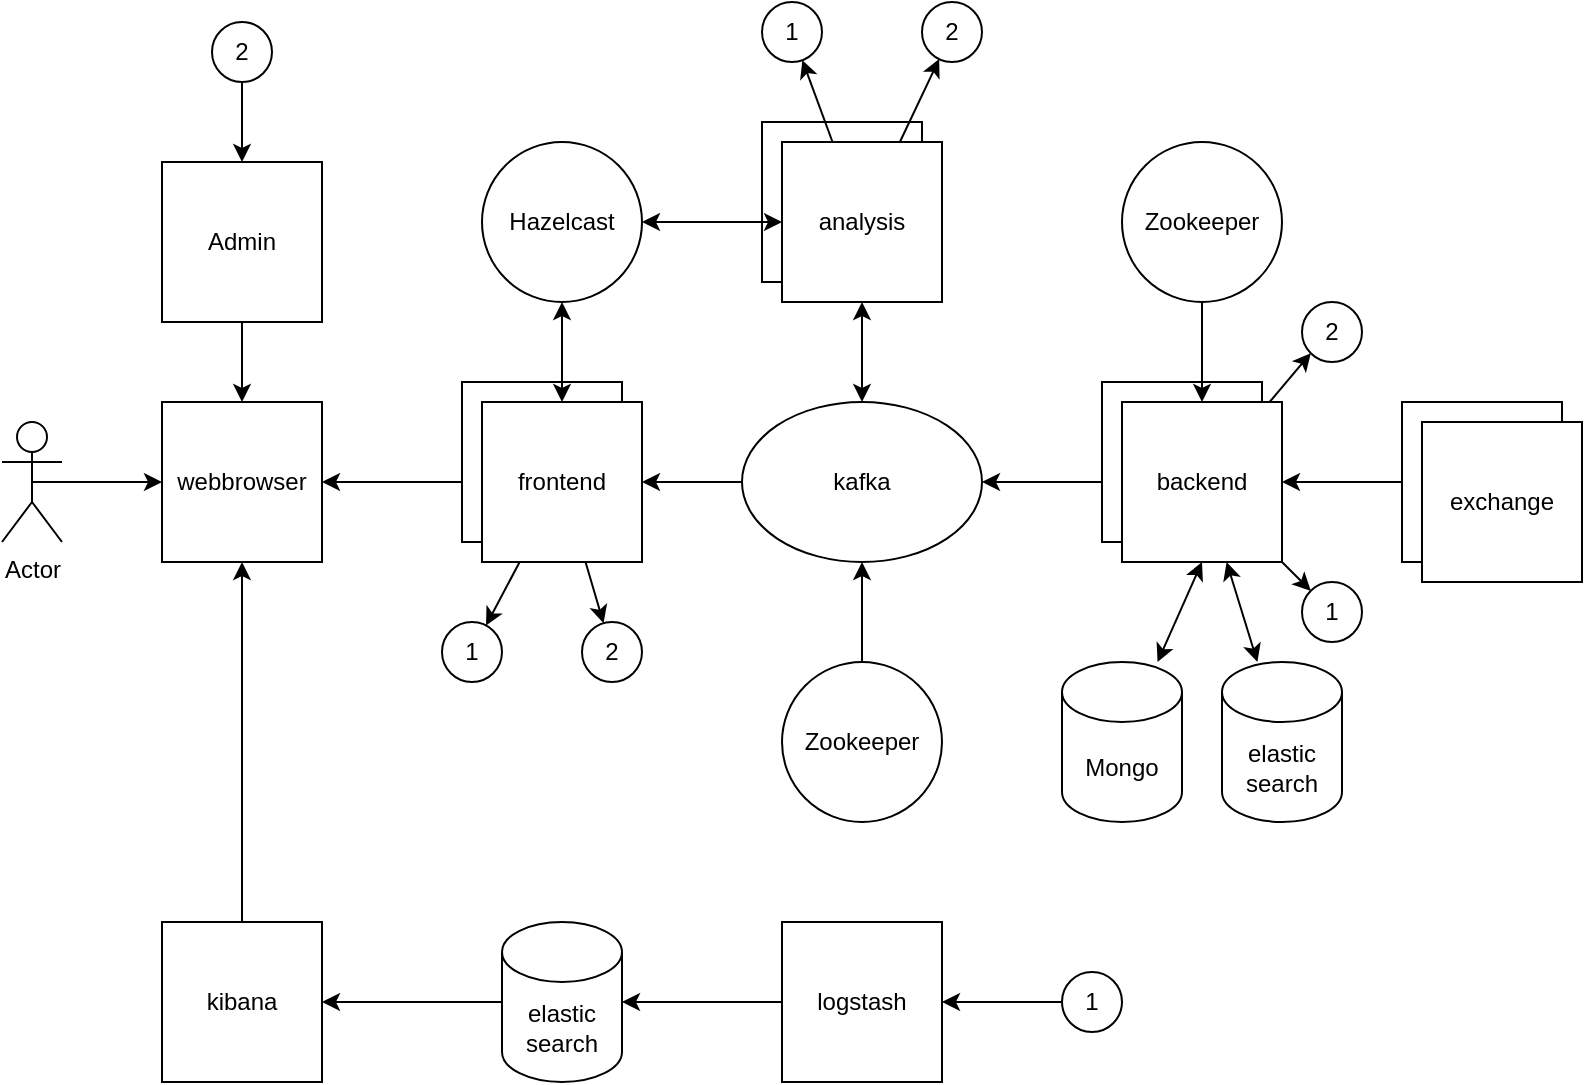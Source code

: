 <mxfile version="15.8.7" type="device"><diagram id="34T_Yz2YJa8vLVd8XFbz" name="Page-1"><mxGraphModel dx="1102" dy="865" grid="1" gridSize="10" guides="0" tooltips="1" connect="1" arrows="1" fold="1" page="1" pageScale="1" pageWidth="850" pageHeight="1100" math="0" shadow="0"><root><mxCell id="0"/><mxCell id="1" parent="0"/><mxCell id="iUZyDrRQLLnS7EouF_Ar-3" style="edgeStyle=orthogonalEdgeStyle;rounded=0;orthogonalLoop=1;jettySize=auto;html=1;exitX=0;exitY=0.5;exitDx=0;exitDy=0;" parent="1" source="iUZyDrRQLLnS7EouF_Ar-1" target="iUZyDrRQLLnS7EouF_Ar-2" edge="1"><mxGeometry relative="1" as="geometry"/></mxCell><mxCell id="iUZyDrRQLLnS7EouF_Ar-5" style="rounded=0;orthogonalLoop=1;jettySize=auto;html=1;entryX=1;entryY=0.5;entryDx=0;entryDy=0;" parent="1" source="1tseM5IJT17kpUIayv3F-1" target="iUZyDrRQLLnS7EouF_Ar-4" edge="1"><mxGeometry relative="1" as="geometry"><mxPoint x="320" y="260" as="targetPoint"/></mxGeometry></mxCell><mxCell id="iUZyDrRQLLnS7EouF_Ar-4" value="webbrowser" style="whiteSpace=wrap;html=1;aspect=fixed;" parent="1" vertex="1"><mxGeometry x="110" y="220" width="80" height="80" as="geometry"/></mxCell><mxCell id="1tseM5IJT17kpUIayv3F-4" style="rounded=0;orthogonalLoop=1;jettySize=auto;html=1;" parent="1" source="1tseM5IJT17kpUIayv3F-2" target="1tseM5IJT17kpUIayv3F-1" edge="1"><mxGeometry relative="1" as="geometry"/></mxCell><mxCell id="1tseM5IJT17kpUIayv3F-2" value="kafka" style="ellipse;whiteSpace=wrap;html=1;" parent="1" vertex="1"><mxGeometry x="400" y="220" width="120" height="80" as="geometry"/></mxCell><mxCell id="jabSdXuokaDdU0HSXxAP-1" value="Mongo" style="shape=cylinder3;whiteSpace=wrap;html=1;boundedLbl=1;backgroundOutline=1;size=15;" parent="1" vertex="1"><mxGeometry x="560" y="350" width="60" height="80" as="geometry"/></mxCell><mxCell id="9pk9rQzst_VwdIqVccUU-5" value="" style="endArrow=classic;startArrow=classic;html=1;entryX=0.5;entryY=1;entryDx=0;entryDy=0;" parent="1" source="1tseM5IJT17kpUIayv3F-2" target="9pk9rQzst_VwdIqVccUU-3" edge="1"><mxGeometry width="50" height="50" relative="1" as="geometry"><mxPoint x="380" y="530" as="sourcePoint"/><mxPoint x="400" y="170" as="targetPoint"/></mxGeometry></mxCell><mxCell id="9pk9rQzst_VwdIqVccUU-6" value="" style="endArrow=classic;startArrow=classic;html=1;entryX=0;entryY=0.5;entryDx=0;entryDy=0;exitX=1;exitY=0.5;exitDx=0;exitDy=0;" parent="1" source="1tseM5IJT17kpUIayv3F-2" target="iUZyDrRQLLnS7EouF_Ar-2" edge="1"><mxGeometry width="50" height="50" relative="1" as="geometry"><mxPoint x="470" y="270" as="sourcePoint"/><mxPoint x="430" y="400" as="targetPoint"/></mxGeometry></mxCell><mxCell id="9pk9rQzst_VwdIqVccUU-7" value="" style="endArrow=classic;startArrow=classic;html=1;entryX=0.5;entryY=1;entryDx=0;entryDy=0;" parent="1" source="jabSdXuokaDdU0HSXxAP-1" target="iUZyDrRQLLnS7EouF_Ar-2" edge="1"><mxGeometry width="50" height="50" relative="1" as="geometry"><mxPoint x="460" y="430" as="sourcePoint"/><mxPoint x="570" y="305" as="targetPoint"/></mxGeometry></mxCell><mxCell id="NLThGt6cEEwXZVyaHXvN-14" style="edgeStyle=orthogonalEdgeStyle;rounded=0;orthogonalLoop=1;jettySize=auto;html=1;" parent="1" target="iUZyDrRQLLnS7EouF_Ar-2" edge="1"><mxGeometry relative="1" as="geometry"/></mxCell><mxCell id="tFeq7uVVwApmIkW0RBKL-6" style="rounded=0;orthogonalLoop=1;jettySize=auto;html=1;entryX=0.5;entryY=1;entryDx=0;entryDy=0;" parent="1" source="j8fyZmwTRtO8QNkPv_7G-7" target="1tseM5IJT17kpUIayv3F-2" edge="1"><mxGeometry relative="1" as="geometry"><mxPoint x="460" y="350" as="sourcePoint"/></mxGeometry></mxCell><mxCell id="NLThGt6cEEwXZVyaHXvN-17" value="Hazelcast" style="ellipse;whiteSpace=wrap;html=1;aspect=fixed;" parent="1" vertex="1"><mxGeometry x="270" y="90" width="80" height="80" as="geometry"/></mxCell><mxCell id="j8fyZmwTRtO8QNkPv_7G-1" value="" style="group" parent="1" vertex="1" connectable="0"><mxGeometry x="260" y="210" width="90" height="90" as="geometry"/></mxCell><mxCell id="OnVjleB6Meg0vesnJqWY-5" value="" style="group" parent="j8fyZmwTRtO8QNkPv_7G-1" vertex="1" connectable="0"><mxGeometry width="90" height="90" as="geometry"/></mxCell><mxCell id="NLThGt6cEEwXZVyaHXvN-13" value="frontend" style="whiteSpace=wrap;html=1;aspect=fixed;" parent="OnVjleB6Meg0vesnJqWY-5" vertex="1"><mxGeometry width="80" height="80" as="geometry"/></mxCell><mxCell id="1tseM5IJT17kpUIayv3F-1" value="frontend" style="whiteSpace=wrap;html=1;aspect=fixed;" parent="OnVjleB6Meg0vesnJqWY-5" vertex="1"><mxGeometry x="10" y="10" width="80" height="80" as="geometry"/></mxCell><mxCell id="j8fyZmwTRtO8QNkPv_7G-4" value="" style="group" parent="1" vertex="1" connectable="0"><mxGeometry x="580" y="210" width="90" height="90" as="geometry"/></mxCell><mxCell id="OnVjleB6Meg0vesnJqWY-3" value="" style="group" parent="j8fyZmwTRtO8QNkPv_7G-4" vertex="1" connectable="0"><mxGeometry width="90" height="90" as="geometry"/></mxCell><mxCell id="9pk9rQzst_VwdIqVccUU-8" value="backend" style="whiteSpace=wrap;html=1;aspect=fixed;" parent="OnVjleB6Meg0vesnJqWY-3" vertex="1"><mxGeometry width="80" height="80" as="geometry"/></mxCell><mxCell id="iUZyDrRQLLnS7EouF_Ar-2" value="backend" style="whiteSpace=wrap;html=1;aspect=fixed;" parent="OnVjleB6Meg0vesnJqWY-3" vertex="1"><mxGeometry x="10" y="10" width="80" height="80" as="geometry"/></mxCell><mxCell id="j8fyZmwTRtO8QNkPv_7G-7" value="&lt;span&gt;Zookeeper&lt;/span&gt;" style="ellipse;whiteSpace=wrap;html=1;aspect=fixed;" parent="1" vertex="1"><mxGeometry x="420" y="350" width="80" height="80" as="geometry"/></mxCell><mxCell id="j8fyZmwTRtO8QNkPv_7G-8" value="&lt;span&gt;Zookeeper&lt;/span&gt;" style="ellipse;whiteSpace=wrap;html=1;aspect=fixed;" parent="1" vertex="1"><mxGeometry x="590" y="90" width="80" height="80" as="geometry"/></mxCell><mxCell id="SWOhJmtqAIK0mpPQKgki-10" style="edgeStyle=none;rounded=0;orthogonalLoop=1;jettySize=auto;html=1;entryX=0.5;entryY=1;entryDx=0;entryDy=0;" parent="1" source="SWOhJmtqAIK0mpPQKgki-1" target="iUZyDrRQLLnS7EouF_Ar-4" edge="1"><mxGeometry relative="1" as="geometry"/></mxCell><mxCell id="SWOhJmtqAIK0mpPQKgki-1" value="kibana" style="whiteSpace=wrap;html=1;aspect=fixed;" parent="1" vertex="1"><mxGeometry x="110" y="480" width="80" height="80" as="geometry"/></mxCell><mxCell id="SWOhJmtqAIK0mpPQKgki-6" style="edgeStyle=orthogonalEdgeStyle;rounded=0;orthogonalLoop=1;jettySize=auto;html=1;" parent="1" source="SWOhJmtqAIK0mpPQKgki-2" target="SWOhJmtqAIK0mpPQKgki-1" edge="1"><mxGeometry relative="1" as="geometry"/></mxCell><mxCell id="SWOhJmtqAIK0mpPQKgki-2" value="elastic&lt;br&gt;search" style="shape=cylinder3;whiteSpace=wrap;html=1;boundedLbl=1;backgroundOutline=1;size=15;" parent="1" vertex="1"><mxGeometry x="280" y="480" width="60" height="80" as="geometry"/></mxCell><mxCell id="SWOhJmtqAIK0mpPQKgki-5" style="edgeStyle=orthogonalEdgeStyle;rounded=0;orthogonalLoop=1;jettySize=auto;html=1;" parent="1" source="SWOhJmtqAIK0mpPQKgki-3" target="SWOhJmtqAIK0mpPQKgki-2" edge="1"><mxGeometry relative="1" as="geometry"/></mxCell><mxCell id="SWOhJmtqAIK0mpPQKgki-3" value="logstash" style="whiteSpace=wrap;html=1;aspect=fixed;" parent="1" vertex="1"><mxGeometry x="420" y="480" width="80" height="80" as="geometry"/></mxCell><mxCell id="OnVjleB6Meg0vesnJqWY-2" value="" style="group" parent="1" vertex="1" connectable="0"><mxGeometry x="730" y="220" width="90" height="90" as="geometry"/></mxCell><mxCell id="iUZyDrRQLLnS7EouF_Ar-1" value="exchange" style="whiteSpace=wrap;html=1;aspect=fixed;" parent="OnVjleB6Meg0vesnJqWY-2" vertex="1"><mxGeometry width="80" height="80" as="geometry"/></mxCell><mxCell id="7tfRTSEL55fCUmd2Qxid-1" value="exchange" style="whiteSpace=wrap;html=1;aspect=fixed;" parent="OnVjleB6Meg0vesnJqWY-2" vertex="1"><mxGeometry x="10" y="10" width="80" height="80" as="geometry"/></mxCell><mxCell id="OnVjleB6Meg0vesnJqWY-4" value="" style="group" parent="1" vertex="1" connectable="0"><mxGeometry x="410" y="80" width="90" height="90" as="geometry"/></mxCell><mxCell id="OnVjleB6Meg0vesnJqWY-1" value="analysis" style="whiteSpace=wrap;html=1;aspect=fixed;" parent="OnVjleB6Meg0vesnJqWY-4" vertex="1"><mxGeometry width="80" height="80" as="geometry"/></mxCell><mxCell id="9pk9rQzst_VwdIqVccUU-3" value="analysis" style="whiteSpace=wrap;html=1;aspect=fixed;" parent="OnVjleB6Meg0vesnJqWY-4" vertex="1"><mxGeometry x="10" y="10" width="80" height="80" as="geometry"/></mxCell><mxCell id="OnVjleB6Meg0vesnJqWY-6" value="1" style="ellipse;whiteSpace=wrap;html=1;aspect=fixed;" parent="1" vertex="1"><mxGeometry x="410" y="20" width="30" height="30" as="geometry"/></mxCell><mxCell id="OnVjleB6Meg0vesnJqWY-8" style="rounded=0;orthogonalLoop=1;jettySize=auto;html=1;exitX=0;exitY=0.5;exitDx=0;exitDy=0;" parent="1" source="OnVjleB6Meg0vesnJqWY-7" target="SWOhJmtqAIK0mpPQKgki-3" edge="1"><mxGeometry relative="1" as="geometry"/></mxCell><mxCell id="OnVjleB6Meg0vesnJqWY-7" value="1" style="ellipse;whiteSpace=wrap;html=1;aspect=fixed;" parent="1" vertex="1"><mxGeometry x="560" y="505" width="30" height="30" as="geometry"/></mxCell><mxCell id="OnVjleB6Meg0vesnJqWY-9" value="1" style="ellipse;whiteSpace=wrap;html=1;aspect=fixed;" parent="1" vertex="1"><mxGeometry x="250" y="330" width="30" height="30" as="geometry"/></mxCell><mxCell id="OnVjleB6Meg0vesnJqWY-10" value="1" style="ellipse;whiteSpace=wrap;html=1;aspect=fixed;" parent="1" vertex="1"><mxGeometry x="680" y="310" width="30" height="30" as="geometry"/></mxCell><mxCell id="OnVjleB6Meg0vesnJqWY-11" style="edgeStyle=none;rounded=0;orthogonalLoop=1;jettySize=auto;html=1;exitX=1;exitY=1;exitDx=0;exitDy=0;entryX=0;entryY=0;entryDx=0;entryDy=0;" parent="1" source="iUZyDrRQLLnS7EouF_Ar-2" target="OnVjleB6Meg0vesnJqWY-10" edge="1"><mxGeometry relative="1" as="geometry"/></mxCell><mxCell id="OnVjleB6Meg0vesnJqWY-15" style="edgeStyle=none;rounded=0;orthogonalLoop=1;jettySize=auto;html=1;" parent="1" source="9pk9rQzst_VwdIqVccUU-3" target="OnVjleB6Meg0vesnJqWY-6" edge="1"><mxGeometry relative="1" as="geometry"/></mxCell><mxCell id="OnVjleB6Meg0vesnJqWY-16" style="edgeStyle=none;rounded=0;orthogonalLoop=1;jettySize=auto;html=1;" parent="1" source="1tseM5IJT17kpUIayv3F-1" target="OnVjleB6Meg0vesnJqWY-9" edge="1"><mxGeometry relative="1" as="geometry"/></mxCell><mxCell id="3rkTav7I2V7o2PJZxrVL-2" style="edgeStyle=orthogonalEdgeStyle;rounded=0;orthogonalLoop=1;jettySize=auto;html=1;" parent="1" source="3rkTav7I2V7o2PJZxrVL-1" target="iUZyDrRQLLnS7EouF_Ar-4" edge="1"><mxGeometry relative="1" as="geometry"/></mxCell><mxCell id="3rkTav7I2V7o2PJZxrVL-1" value="Admin" style="whiteSpace=wrap;html=1;aspect=fixed;" parent="1" vertex="1"><mxGeometry x="110" y="100" width="80" height="80" as="geometry"/></mxCell><mxCell id="3rkTav7I2V7o2PJZxrVL-3" value="2" style="ellipse;whiteSpace=wrap;html=1;aspect=fixed;" parent="1" vertex="1"><mxGeometry x="320" y="330" width="30" height="30" as="geometry"/></mxCell><mxCell id="3rkTav7I2V7o2PJZxrVL-4" value="2" style="ellipse;whiteSpace=wrap;html=1;aspect=fixed;" parent="1" vertex="1"><mxGeometry x="490" y="20" width="30" height="30" as="geometry"/></mxCell><mxCell id="3rkTav7I2V7o2PJZxrVL-5" value="2" style="ellipse;whiteSpace=wrap;html=1;aspect=fixed;" parent="1" vertex="1"><mxGeometry x="680" y="170" width="30" height="30" as="geometry"/></mxCell><mxCell id="3rkTav7I2V7o2PJZxrVL-8" style="rounded=0;orthogonalLoop=1;jettySize=auto;html=1;" parent="1" source="3rkTav7I2V7o2PJZxrVL-6" target="3rkTav7I2V7o2PJZxrVL-1" edge="1"><mxGeometry relative="1" as="geometry"/></mxCell><mxCell id="3rkTav7I2V7o2PJZxrVL-6" value="2" style="ellipse;whiteSpace=wrap;html=1;aspect=fixed;direction=south;" parent="1" vertex="1"><mxGeometry x="135" y="30" width="30" height="30" as="geometry"/></mxCell><mxCell id="3rkTav7I2V7o2PJZxrVL-10" style="edgeStyle=none;rounded=0;orthogonalLoop=1;jettySize=auto;html=1;" parent="1" source="9pk9rQzst_VwdIqVccUU-3" target="3rkTav7I2V7o2PJZxrVL-4" edge="1"><mxGeometry relative="1" as="geometry"/></mxCell><mxCell id="3rkTav7I2V7o2PJZxrVL-11" style="edgeStyle=none;rounded=0;orthogonalLoop=1;jettySize=auto;html=1;" parent="1" source="1tseM5IJT17kpUIayv3F-1" target="3rkTav7I2V7o2PJZxrVL-3" edge="1"><mxGeometry relative="1" as="geometry"/></mxCell><mxCell id="3rkTav7I2V7o2PJZxrVL-12" style="edgeStyle=none;rounded=0;orthogonalLoop=1;jettySize=auto;html=1;entryX=0;entryY=1;entryDx=0;entryDy=0;" parent="1" source="iUZyDrRQLLnS7EouF_Ar-2" target="3rkTav7I2V7o2PJZxrVL-5" edge="1"><mxGeometry relative="1" as="geometry"/></mxCell><mxCell id="oVrr9CmfAgPakJB57wRa-2" style="rounded=0;orthogonalLoop=1;jettySize=auto;html=1;exitX=0.5;exitY=0.5;exitDx=0;exitDy=0;exitPerimeter=0;" parent="1" source="oVrr9CmfAgPakJB57wRa-1" target="iUZyDrRQLLnS7EouF_Ar-4" edge="1"><mxGeometry relative="1" as="geometry"/></mxCell><mxCell id="oVrr9CmfAgPakJB57wRa-1" value="Actor" style="shape=umlActor;verticalLabelPosition=bottom;verticalAlign=top;html=1;outlineConnect=0;" parent="1" vertex="1"><mxGeometry x="30" y="230" width="30" height="60" as="geometry"/></mxCell><mxCell id="FXX6otCpzWXGs4AG3Ije-2" value="elastic&lt;br&gt;search" style="shape=cylinder3;whiteSpace=wrap;html=1;boundedLbl=1;backgroundOutline=1;size=15;" parent="1" vertex="1"><mxGeometry x="640" y="350" width="60" height="80" as="geometry"/></mxCell><mxCell id="FXX6otCpzWXGs4AG3Ije-3" value="" style="endArrow=classic;startArrow=classic;html=1;" parent="1" source="FXX6otCpzWXGs4AG3Ije-2" target="iUZyDrRQLLnS7EouF_Ar-2" edge="1"><mxGeometry width="50" height="50" relative="1" as="geometry"><mxPoint x="617.778" y="360" as="sourcePoint"/><mxPoint x="640" y="310" as="targetPoint"/></mxGeometry></mxCell><mxCell id="xjaq3gTnxT43j9_IF3NX-4" style="edgeStyle=none;rounded=0;orthogonalLoop=1;jettySize=auto;html=1;startArrow=classic;startFill=1;" edge="1" parent="1" source="9pk9rQzst_VwdIqVccUU-3" target="NLThGt6cEEwXZVyaHXvN-17"><mxGeometry relative="1" as="geometry"/></mxCell><mxCell id="NLThGt6cEEwXZVyaHXvN-20" value="" style="endArrow=classic;startArrow=classic;html=1;" parent="1" source="NLThGt6cEEwXZVyaHXvN-17" target="1tseM5IJT17kpUIayv3F-1" edge="1"><mxGeometry width="50" height="50" relative="1" as="geometry"><mxPoint x="90" y="460" as="sourcePoint"/><mxPoint x="270" y="190" as="targetPoint"/></mxGeometry></mxCell><mxCell id="NLThGt6cEEwXZVyaHXvN-16" style="rounded=0;orthogonalLoop=1;jettySize=auto;html=1;" parent="1" source="j8fyZmwTRtO8QNkPv_7G-8" target="iUZyDrRQLLnS7EouF_Ar-2" edge="1"><mxGeometry relative="1" as="geometry"><mxPoint x="630" y="170" as="sourcePoint"/></mxGeometry></mxCell></root></mxGraphModel></diagram></mxfile>